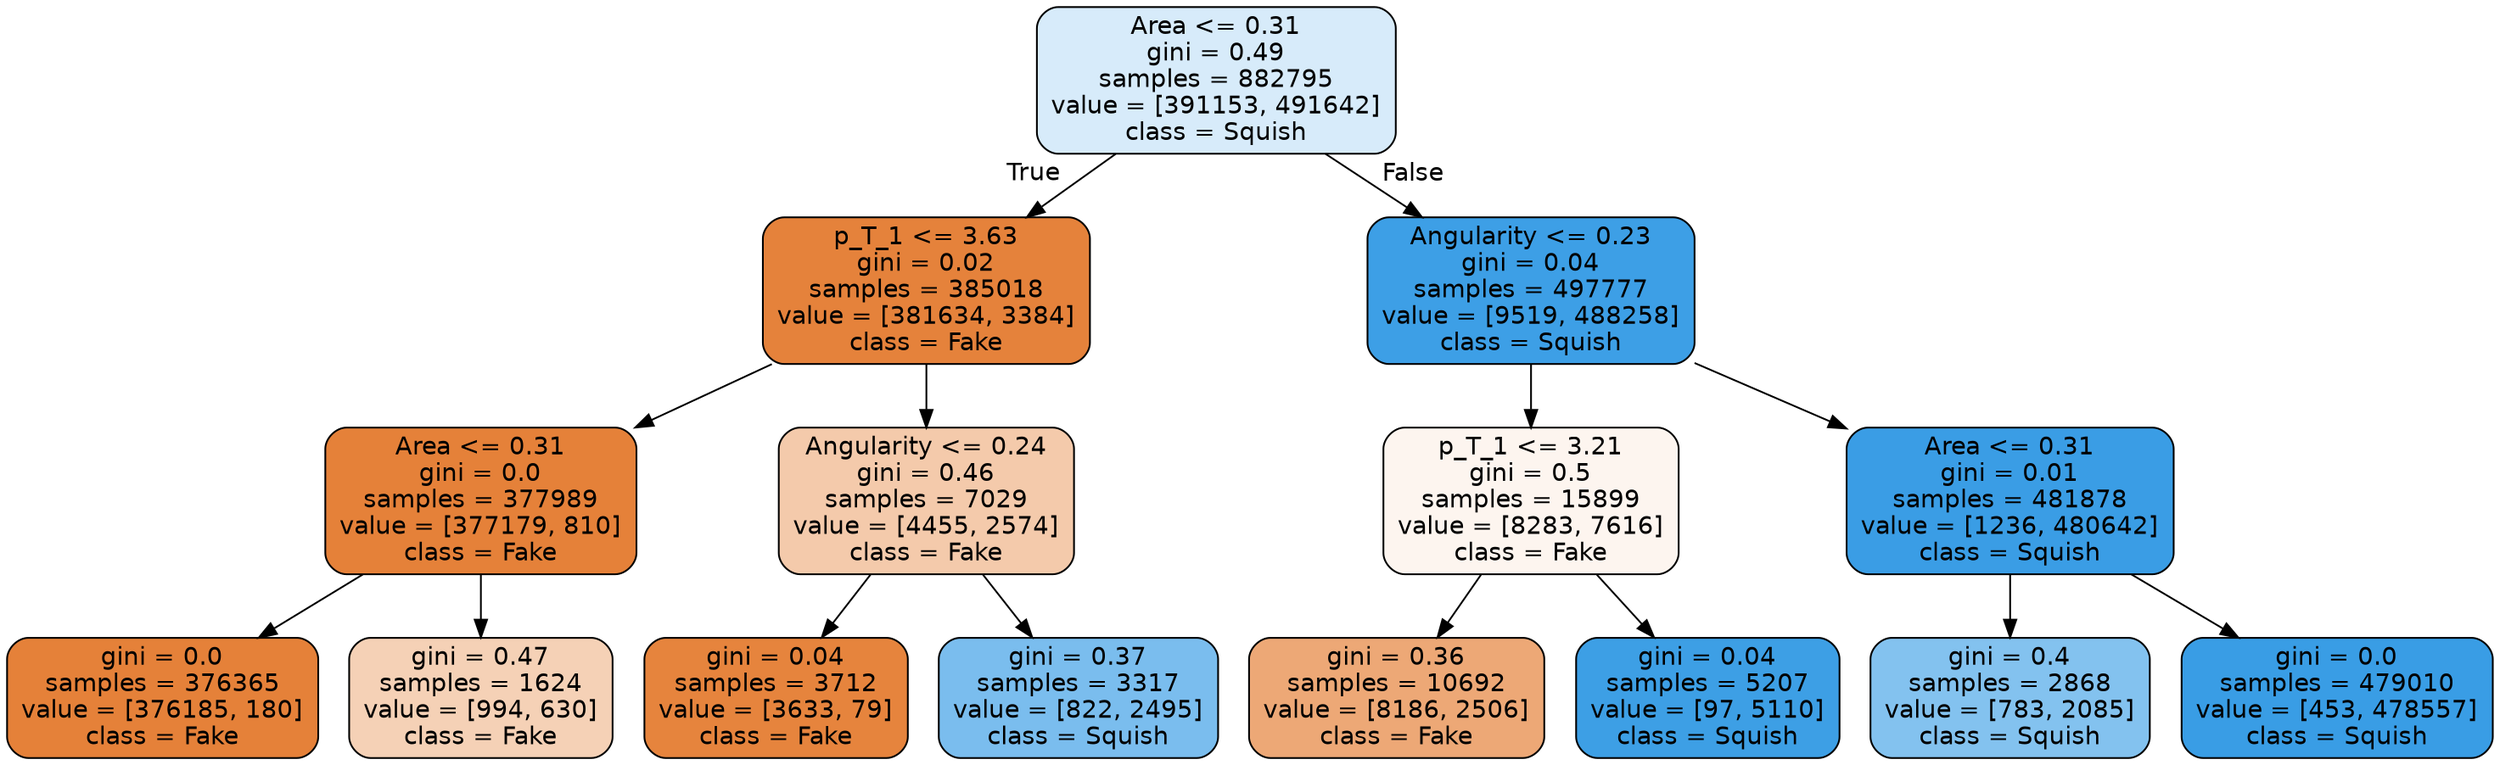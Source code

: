 digraph Tree {
node [shape=box, style="filled, rounded", color="black", fontname=helvetica] ;
edge [fontname=helvetica] ;
0 [label="Area <= 0.31\ngini = 0.49\nsamples = 882795\nvalue = [391153, 491642]\nclass = Squish", fillcolor="#d7ebfa"] ;
1 [label="p_T_1 <= 3.63\ngini = 0.02\nsamples = 385018\nvalue = [381634, 3384]\nclass = Fake", fillcolor="#e5823b"] ;
0 -> 1 [labeldistance=2.5, labelangle=45, headlabel="True"] ;
2 [label="Area <= 0.31\ngini = 0.0\nsamples = 377989\nvalue = [377179, 810]\nclass = Fake", fillcolor="#e58139"] ;
1 -> 2 ;
3 [label="gini = 0.0\nsamples = 376365\nvalue = [376185, 180]\nclass = Fake", fillcolor="#e58139"] ;
2 -> 3 ;
4 [label="gini = 0.47\nsamples = 1624\nvalue = [994, 630]\nclass = Fake", fillcolor="#f5d1b6"] ;
2 -> 4 ;
5 [label="Angularity <= 0.24\ngini = 0.46\nsamples = 7029\nvalue = [4455, 2574]\nclass = Fake", fillcolor="#f4caab"] ;
1 -> 5 ;
6 [label="gini = 0.04\nsamples = 3712\nvalue = [3633, 79]\nclass = Fake", fillcolor="#e6843d"] ;
5 -> 6 ;
7 [label="gini = 0.37\nsamples = 3317\nvalue = [822, 2495]\nclass = Squish", fillcolor="#7abdee"] ;
5 -> 7 ;
8 [label="Angularity <= 0.23\ngini = 0.04\nsamples = 497777\nvalue = [9519, 488258]\nclass = Squish", fillcolor="#3d9fe6"] ;
0 -> 8 [labeldistance=2.5, labelangle=-45, headlabel="False"] ;
9 [label="p_T_1 <= 3.21\ngini = 0.5\nsamples = 15899\nvalue = [8283, 7616]\nclass = Fake", fillcolor="#fdf5ef"] ;
8 -> 9 ;
10 [label="gini = 0.36\nsamples = 10692\nvalue = [8186, 2506]\nclass = Fake", fillcolor="#eda876"] ;
9 -> 10 ;
11 [label="gini = 0.04\nsamples = 5207\nvalue = [97, 5110]\nclass = Squish", fillcolor="#3d9fe5"] ;
9 -> 11 ;
12 [label="Area <= 0.31\ngini = 0.01\nsamples = 481878\nvalue = [1236, 480642]\nclass = Squish", fillcolor="#3a9de5"] ;
8 -> 12 ;
13 [label="gini = 0.4\nsamples = 2868\nvalue = [783, 2085]\nclass = Squish", fillcolor="#83c2ef"] ;
12 -> 13 ;
14 [label="gini = 0.0\nsamples = 479010\nvalue = [453, 478557]\nclass = Squish", fillcolor="#399de5"] ;
12 -> 14 ;
}
